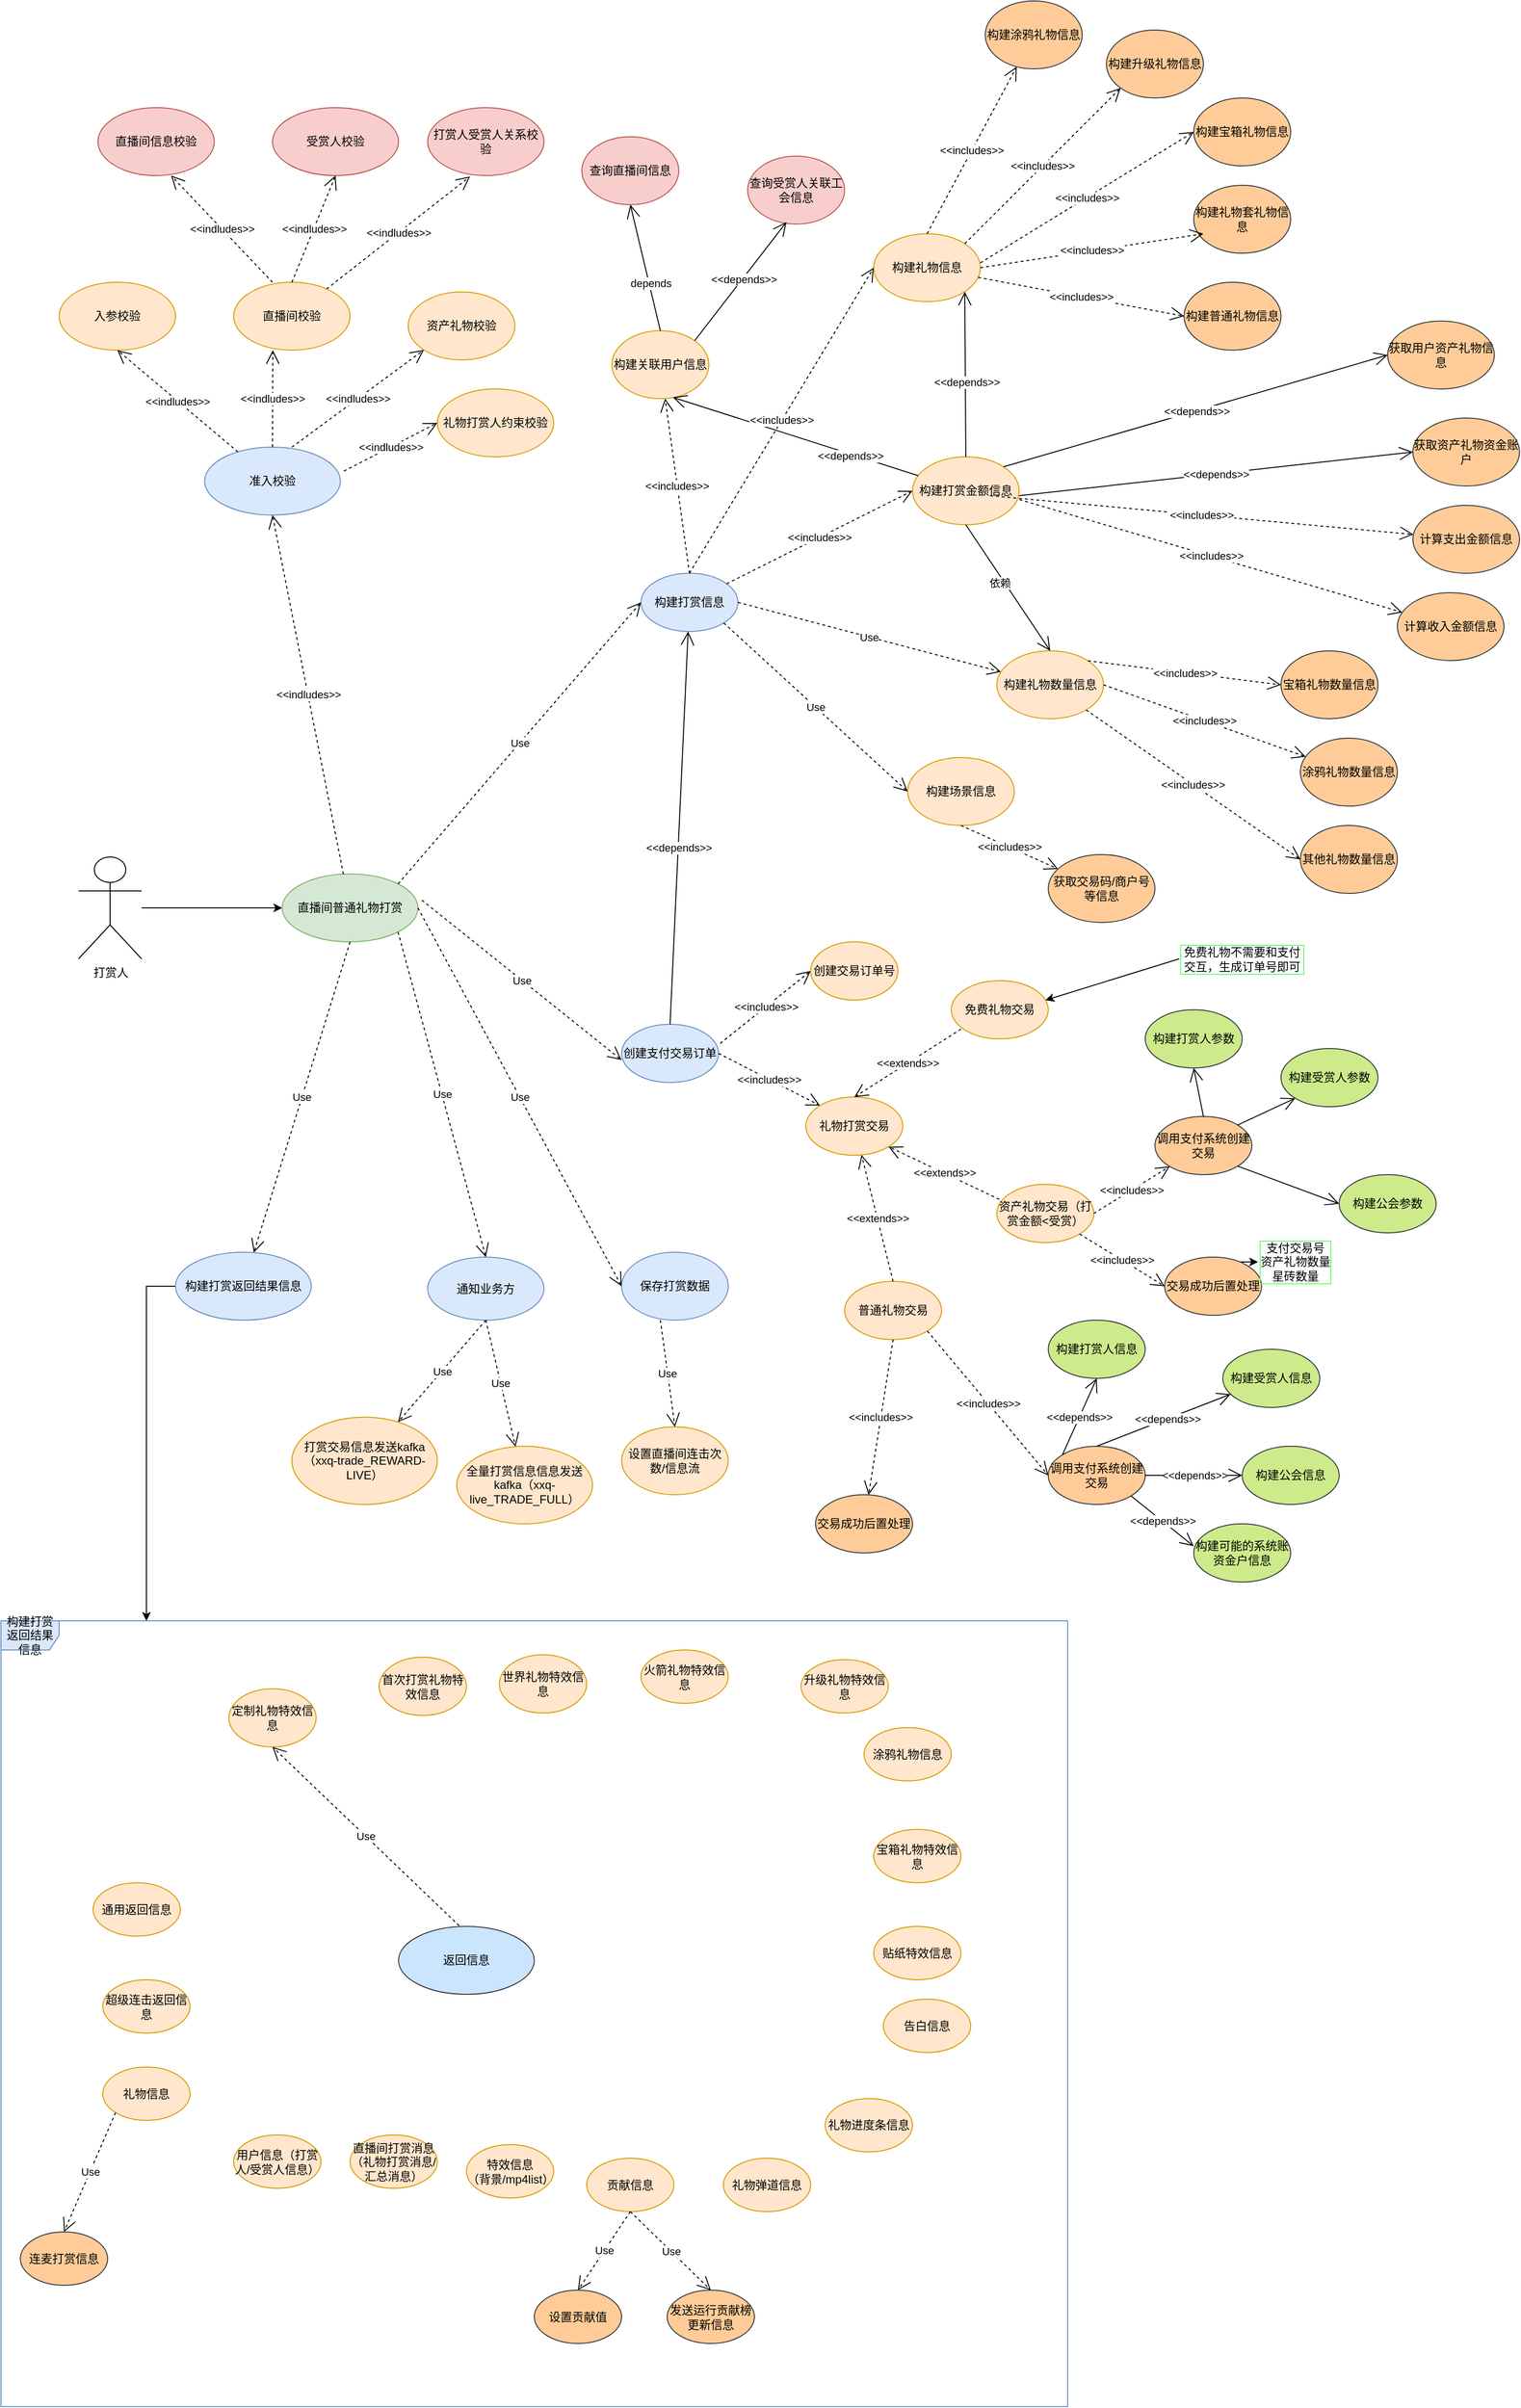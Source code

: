 <mxfile version="21.5.2" type="github">
  <diagram name="第 1 页" id="VvUkeJPX31CjZcMAp55T">
    <mxGraphModel dx="2020" dy="1817" grid="1" gridSize="10" guides="1" tooltips="1" connect="1" arrows="1" fold="1" page="1" pageScale="1" pageWidth="827" pageHeight="1169" math="0" shadow="0">
      <root>
        <mxCell id="0" />
        <mxCell id="1" parent="0" />
        <mxCell id="NdA9s5oNdxqppXdedLkg-140" value="" style="edgeStyle=orthogonalEdgeStyle;rounded=0;orthogonalLoop=1;jettySize=auto;html=1;" edge="1" parent="1" source="WKw8hlUGmrOTsNG2Bbb0-1" target="WKw8hlUGmrOTsNG2Bbb0-4">
          <mxGeometry relative="1" as="geometry" />
        </mxCell>
        <mxCell id="WKw8hlUGmrOTsNG2Bbb0-1" value="打赏人" style="shape=umlActor;verticalLabelPosition=bottom;verticalAlign=top;html=1;" parent="1" vertex="1">
          <mxGeometry x="-20" y="412.5" width="65" height="105" as="geometry" />
        </mxCell>
        <mxCell id="WKw8hlUGmrOTsNG2Bbb0-4" value="直播间普通礼物打赏" style="ellipse;whiteSpace=wrap;html=1;fillColor=#d5e8d4;strokeColor=#82b366;" parent="1" vertex="1">
          <mxGeometry x="190" y="430" width="140" height="70" as="geometry" />
        </mxCell>
        <mxCell id="WKw8hlUGmrOTsNG2Bbb0-6" value="准入校验" style="ellipse;whiteSpace=wrap;html=1;fillColor=#dae8fc;strokeColor=#6c8ebf;" parent="1" vertex="1">
          <mxGeometry x="110" y="-10" width="140" height="70" as="geometry" />
        </mxCell>
        <mxCell id="WKw8hlUGmrOTsNG2Bbb0-7" value="&amp;lt;&amp;lt;indludes&amp;gt;&amp;gt;" style="endArrow=open;endSize=12;dashed=1;html=1;rounded=0;entryX=0.5;entryY=1;entryDx=0;entryDy=0;" parent="1" source="WKw8hlUGmrOTsNG2Bbb0-4" target="WKw8hlUGmrOTsNG2Bbb0-6" edge="1">
          <mxGeometry width="160" relative="1" as="geometry">
            <mxPoint x="390" y="250" as="sourcePoint" />
            <mxPoint x="550" y="250" as="targetPoint" />
          </mxGeometry>
        </mxCell>
        <mxCell id="WKw8hlUGmrOTsNG2Bbb0-8" value="构建打赏信息" style="ellipse;whiteSpace=wrap;html=1;fillColor=#dae8fc;strokeColor=#6c8ebf;" parent="1" vertex="1">
          <mxGeometry x="560" y="120" width="100" height="60" as="geometry" />
        </mxCell>
        <mxCell id="WKw8hlUGmrOTsNG2Bbb0-9" value="创建支付交易订单" style="ellipse;whiteSpace=wrap;html=1;fillColor=#dae8fc;strokeColor=#6c8ebf;" parent="1" vertex="1">
          <mxGeometry x="540" y="585" width="100" height="60" as="geometry" />
        </mxCell>
        <mxCell id="WKw8hlUGmrOTsNG2Bbb0-10" value="保存打赏数据" style="ellipse;whiteSpace=wrap;html=1;fillColor=#dae8fc;strokeColor=#6c8ebf;" parent="1" vertex="1">
          <mxGeometry x="540" y="820" width="110" height="70" as="geometry" />
        </mxCell>
        <mxCell id="NdA9s5oNdxqppXdedLkg-139" style="edgeStyle=orthogonalEdgeStyle;rounded=0;orthogonalLoop=1;jettySize=auto;html=1;" edge="1" parent="1" source="WKw8hlUGmrOTsNG2Bbb0-11" target="NdA9s5oNdxqppXdedLkg-127">
          <mxGeometry relative="1" as="geometry">
            <Array as="points">
              <mxPoint x="50" y="855" />
            </Array>
          </mxGeometry>
        </mxCell>
        <mxCell id="WKw8hlUGmrOTsNG2Bbb0-11" value="构建打赏返回结果信息" style="ellipse;whiteSpace=wrap;html=1;fillColor=#dae8fc;strokeColor=#6c8ebf;" parent="1" vertex="1">
          <mxGeometry x="80" y="820" width="140" height="70" as="geometry" />
        </mxCell>
        <mxCell id="WKw8hlUGmrOTsNG2Bbb0-12" value="通知业务方" style="ellipse;whiteSpace=wrap;html=1;fillColor=#dae8fc;strokeColor=#6c8ebf;" parent="1" vertex="1">
          <mxGeometry x="340" y="825" width="120" height="65" as="geometry" />
        </mxCell>
        <mxCell id="WKw8hlUGmrOTsNG2Bbb0-14" value="Use" style="endArrow=open;endSize=12;dashed=1;html=1;rounded=0;entryX=0;entryY=0.5;entryDx=0;entryDy=0;exitX=1;exitY=0;exitDx=0;exitDy=0;" parent="1" source="WKw8hlUGmrOTsNG2Bbb0-4" target="WKw8hlUGmrOTsNG2Bbb0-8" edge="1">
          <mxGeometry width="160" relative="1" as="geometry">
            <mxPoint x="330" y="450" as="sourcePoint" />
            <mxPoint x="490" y="450" as="targetPoint" />
          </mxGeometry>
        </mxCell>
        <mxCell id="WKw8hlUGmrOTsNG2Bbb0-15" value="Use" style="endArrow=open;endSize=12;dashed=1;html=1;rounded=0;entryX=0;entryY=0.614;entryDx=0;entryDy=0;entryPerimeter=0;exitX=1.029;exitY=0.386;exitDx=0;exitDy=0;exitPerimeter=0;" parent="1" source="WKw8hlUGmrOTsNG2Bbb0-4" target="WKw8hlUGmrOTsNG2Bbb0-9" edge="1">
          <mxGeometry width="160" relative="1" as="geometry">
            <mxPoint x="320" y="470" as="sourcePoint" />
            <mxPoint x="480" y="470" as="targetPoint" />
          </mxGeometry>
        </mxCell>
        <mxCell id="WKw8hlUGmrOTsNG2Bbb0-16" value="Use" style="endArrow=open;endSize=12;dashed=1;html=1;rounded=0;exitX=1;exitY=0.5;exitDx=0;exitDy=0;entryX=0;entryY=0.5;entryDx=0;entryDy=0;" parent="1" source="WKw8hlUGmrOTsNG2Bbb0-4" edge="1" target="WKw8hlUGmrOTsNG2Bbb0-10">
          <mxGeometry width="160" relative="1" as="geometry">
            <mxPoint x="330" y="480" as="sourcePoint" />
            <mxPoint x="490" y="480" as="targetPoint" />
          </mxGeometry>
        </mxCell>
        <mxCell id="WKw8hlUGmrOTsNG2Bbb0-17" value="" style="endArrow=open;endFill=1;endSize=12;html=1;rounded=0;exitX=0.5;exitY=0;exitDx=0;exitDy=0;" parent="1" target="WKw8hlUGmrOTsNG2Bbb0-8" edge="1" source="WKw8hlUGmrOTsNG2Bbb0-9">
          <mxGeometry width="160" relative="1" as="geometry">
            <mxPoint x="560" y="340" as="sourcePoint" />
            <mxPoint x="720" y="340" as="targetPoint" />
          </mxGeometry>
        </mxCell>
        <mxCell id="WKw8hlUGmrOTsNG2Bbb0-18" value="&amp;lt;&amp;lt;depends&amp;gt;&amp;gt;" style="edgeLabel;html=1;align=center;verticalAlign=middle;resizable=0;points=[];" parent="WKw8hlUGmrOTsNG2Bbb0-17" vertex="1" connectable="0">
          <mxGeometry x="-0.1" relative="1" as="geometry">
            <mxPoint as="offset" />
          </mxGeometry>
        </mxCell>
        <mxCell id="WKw8hlUGmrOTsNG2Bbb0-19" value="Use" style="endArrow=open;endSize=12;dashed=1;html=1;rounded=0;entryX=0.5;entryY=0;entryDx=0;entryDy=0;exitX=1;exitY=1;exitDx=0;exitDy=0;" parent="1" source="WKw8hlUGmrOTsNG2Bbb0-4" target="WKw8hlUGmrOTsNG2Bbb0-12" edge="1">
          <mxGeometry width="160" relative="1" as="geometry">
            <mxPoint x="280" y="490" as="sourcePoint" />
            <mxPoint x="440" y="490" as="targetPoint" />
          </mxGeometry>
        </mxCell>
        <mxCell id="WKw8hlUGmrOTsNG2Bbb0-20" value="Use" style="endArrow=open;endSize=12;dashed=1;html=1;rounded=0;" parent="1" target="WKw8hlUGmrOTsNG2Bbb0-11" edge="1">
          <mxGeometry width="160" relative="1" as="geometry">
            <mxPoint x="260" y="500" as="sourcePoint" />
            <mxPoint x="420" y="500" as="targetPoint" />
          </mxGeometry>
        </mxCell>
        <mxCell id="WKw8hlUGmrOTsNG2Bbb0-21" value="创建交易订单号" style="ellipse;whiteSpace=wrap;html=1;fillColor=#ffe6cc;strokeColor=#d79b00;" parent="1" vertex="1">
          <mxGeometry x="735" y="500" width="90" height="60" as="geometry" />
        </mxCell>
        <mxCell id="WKw8hlUGmrOTsNG2Bbb0-24" value="入参校验" style="ellipse;whiteSpace=wrap;html=1;fillColor=#ffe6cc;strokeColor=#d79b00;" parent="1" vertex="1">
          <mxGeometry x="-40" y="-180" width="120" height="70" as="geometry" />
        </mxCell>
        <mxCell id="WKw8hlUGmrOTsNG2Bbb0-26" value="&amp;lt;&amp;lt;indludes&amp;gt;&amp;gt;" style="endArrow=open;endSize=12;dashed=1;html=1;rounded=0;entryX=0.5;entryY=1;entryDx=0;entryDy=0;" parent="1" target="WKw8hlUGmrOTsNG2Bbb0-24" edge="1" source="WKw8hlUGmrOTsNG2Bbb0-6">
          <mxGeometry x="-0.001" width="160" relative="1" as="geometry">
            <mxPoint x="130" y="-30" as="sourcePoint" />
            <mxPoint x="290" y="-30" as="targetPoint" />
            <mxPoint as="offset" />
          </mxGeometry>
        </mxCell>
        <mxCell id="WKw8hlUGmrOTsNG2Bbb0-27" value="直播间校验" style="ellipse;whiteSpace=wrap;html=1;fillColor=#ffe6cc;strokeColor=#d79b00;" parent="1" vertex="1">
          <mxGeometry x="140" y="-180" width="120" height="70" as="geometry" />
        </mxCell>
        <mxCell id="WKw8hlUGmrOTsNG2Bbb0-28" value="&amp;lt;&amp;lt;indludes&amp;gt;&amp;gt;" style="endArrow=open;endSize=12;dashed=1;html=1;rounded=0;entryX=0.336;entryY=1;entryDx=0;entryDy=0;entryPerimeter=0;exitX=0.5;exitY=0;exitDx=0;exitDy=0;" parent="1" target="WKw8hlUGmrOTsNG2Bbb0-27" edge="1" source="WKw8hlUGmrOTsNG2Bbb0-6">
          <mxGeometry width="160" relative="1" as="geometry">
            <mxPoint x="160" y="-30" as="sourcePoint" />
            <mxPoint x="320" y="-30" as="targetPoint" />
          </mxGeometry>
        </mxCell>
        <mxCell id="WKw8hlUGmrOTsNG2Bbb0-29" value="直播间信息校验" style="ellipse;whiteSpace=wrap;html=1;fillColor=#f8cecc;strokeColor=#b85450;" parent="1" vertex="1">
          <mxGeometry y="-360" width="120" height="70" as="geometry" />
        </mxCell>
        <mxCell id="WKw8hlUGmrOTsNG2Bbb0-30" value="受赏人校验" style="ellipse;whiteSpace=wrap;html=1;fillColor=#f8cecc;strokeColor=#b85450;" parent="1" vertex="1">
          <mxGeometry x="180" y="-360" width="130" height="70" as="geometry" />
        </mxCell>
        <mxCell id="WKw8hlUGmrOTsNG2Bbb0-31" value="打赏人受赏人关系校验" style="ellipse;whiteSpace=wrap;html=1;fillColor=#f8cecc;strokeColor=#b85450;" parent="1" vertex="1">
          <mxGeometry x="340" y="-360" width="120" height="70" as="geometry" />
        </mxCell>
        <mxCell id="WKw8hlUGmrOTsNG2Bbb0-32" value="资产礼物校验" style="ellipse;whiteSpace=wrap;html=1;fillColor=#ffe6cc;strokeColor=#d79b00;" parent="1" vertex="1">
          <mxGeometry x="320" y="-170" width="110" height="70" as="geometry" />
        </mxCell>
        <mxCell id="WKw8hlUGmrOTsNG2Bbb0-34" value="礼物打赏人约束校验" style="ellipse;whiteSpace=wrap;html=1;fillColor=#ffe6cc;strokeColor=#d79b00;" parent="1" vertex="1">
          <mxGeometry x="350" y="-70" width="120" height="70" as="geometry" />
        </mxCell>
        <mxCell id="WKw8hlUGmrOTsNG2Bbb0-35" value="&amp;lt;&amp;lt;indludes&amp;gt;&amp;gt;" style="endArrow=open;endSize=12;dashed=1;html=1;rounded=0;entryX=0;entryY=1;entryDx=0;entryDy=0;" parent="1" target="WKw8hlUGmrOTsNG2Bbb0-32" edge="1">
          <mxGeometry width="160" relative="1" as="geometry">
            <mxPoint x="200" y="-10" as="sourcePoint" />
            <mxPoint x="360" y="-10" as="targetPoint" />
          </mxGeometry>
        </mxCell>
        <mxCell id="WKw8hlUGmrOTsNG2Bbb0-36" value="&amp;lt;&amp;lt;indludes&amp;gt;&amp;gt;" style="endArrow=open;endSize=12;dashed=1;html=1;rounded=0;entryX=0;entryY=0.5;entryDx=0;entryDy=0;exitX=1.026;exitY=0.352;exitDx=0;exitDy=0;exitPerimeter=0;" parent="1" target="WKw8hlUGmrOTsNG2Bbb0-34" edge="1" source="WKw8hlUGmrOTsNG2Bbb0-6">
          <mxGeometry width="160" relative="1" as="geometry">
            <mxPoint x="570" y="40" as="sourcePoint" />
            <mxPoint x="730" y="40" as="targetPoint" />
          </mxGeometry>
        </mxCell>
        <mxCell id="WKw8hlUGmrOTsNG2Bbb0-37" value="&amp;lt;&amp;lt;indludes&amp;gt;&amp;gt;" style="endArrow=open;endSize=12;dashed=1;html=1;rounded=0;entryX=0.629;entryY=1;entryDx=0;entryDy=0;entryPerimeter=0;" parent="1" target="WKw8hlUGmrOTsNG2Bbb0-29" edge="1">
          <mxGeometry width="160" relative="1" as="geometry">
            <mxPoint x="180" y="-180" as="sourcePoint" />
            <mxPoint x="340" y="-180" as="targetPoint" />
          </mxGeometry>
        </mxCell>
        <mxCell id="WKw8hlUGmrOTsNG2Bbb0-38" value="&amp;lt;&amp;lt;indludes&amp;gt;&amp;gt;" style="endArrow=open;endSize=12;dashed=1;html=1;rounded=0;entryX=0.5;entryY=1;entryDx=0;entryDy=0;exitX=0.5;exitY=0;exitDx=0;exitDy=0;" parent="1" source="WKw8hlUGmrOTsNG2Bbb0-27" target="WKw8hlUGmrOTsNG2Bbb0-30" edge="1">
          <mxGeometry width="160" relative="1" as="geometry">
            <mxPoint x="190" y="-170" as="sourcePoint" />
            <mxPoint x="98" y="-280" as="targetPoint" />
          </mxGeometry>
        </mxCell>
        <mxCell id="WKw8hlUGmrOTsNG2Bbb0-39" value="&amp;lt;&amp;lt;indludes&amp;gt;&amp;gt;" style="endArrow=open;endSize=12;dashed=1;html=1;rounded=0;entryX=0.364;entryY=1.014;entryDx=0;entryDy=0;entryPerimeter=0;" parent="1" source="WKw8hlUGmrOTsNG2Bbb0-27" target="WKw8hlUGmrOTsNG2Bbb0-31" edge="1">
          <mxGeometry width="160" relative="1" as="geometry">
            <mxPoint x="200" y="-160" as="sourcePoint" />
            <mxPoint x="108" y="-270" as="targetPoint" />
          </mxGeometry>
        </mxCell>
        <mxCell id="NdA9s5oNdxqppXdedLkg-1" value="构建关联用户信息" style="ellipse;whiteSpace=wrap;html=1;fillColor=#ffe6cc;strokeColor=#d79b00;" vertex="1" parent="1">
          <mxGeometry x="530" y="-130" width="100" height="70" as="geometry" />
        </mxCell>
        <mxCell id="NdA9s5oNdxqppXdedLkg-2" value="查询直播间信息" style="ellipse;whiteSpace=wrap;html=1;fillColor=#f8cecc;strokeColor=#b85450;" vertex="1" parent="1">
          <mxGeometry x="499" y="-330" width="100" height="70" as="geometry" />
        </mxCell>
        <mxCell id="NdA9s5oNdxqppXdedLkg-3" value="查询受赏人关联工会信息" style="ellipse;whiteSpace=wrap;html=1;fillColor=#f8cecc;strokeColor=#b85450;" vertex="1" parent="1">
          <mxGeometry x="670" y="-310" width="100" height="70" as="geometry" />
        </mxCell>
        <mxCell id="NdA9s5oNdxqppXdedLkg-4" value="&amp;lt;&amp;lt;includes&amp;gt;&amp;gt;" style="endArrow=open;endSize=12;dashed=1;html=1;rounded=0;exitX=0.5;exitY=0;exitDx=0;exitDy=0;" edge="1" parent="1" source="WKw8hlUGmrOTsNG2Bbb0-8" target="NdA9s5oNdxqppXdedLkg-1">
          <mxGeometry width="160" relative="1" as="geometry">
            <mxPoint x="640" y="70" as="sourcePoint" />
            <mxPoint x="730" y="180" as="targetPoint" />
          </mxGeometry>
        </mxCell>
        <mxCell id="NdA9s5oNdxqppXdedLkg-7" value="构建礼物信息" style="ellipse;whiteSpace=wrap;html=1;fillColor=#ffe6cc;strokeColor=#d79b00;" vertex="1" parent="1">
          <mxGeometry x="800" y="-230" width="110" height="70" as="geometry" />
        </mxCell>
        <mxCell id="NdA9s5oNdxqppXdedLkg-8" value="构建涂鸦礼物信息" style="ellipse;whiteSpace=wrap;html=1;fillColor=#ffcc99;strokeColor=#36393d;" vertex="1" parent="1">
          <mxGeometry x="915" y="-470" width="100" height="70" as="geometry" />
        </mxCell>
        <mxCell id="NdA9s5oNdxqppXdedLkg-11" value="构建升级礼物信息" style="ellipse;whiteSpace=wrap;html=1;fillColor=#ffcc99;strokeColor=#36393d;" vertex="1" parent="1">
          <mxGeometry x="1040" y="-440" width="100" height="70" as="geometry" />
        </mxCell>
        <mxCell id="NdA9s5oNdxqppXdedLkg-12" value="构建宝箱&lt;span style=&quot;background-color: initial;&quot;&gt;礼物信息&lt;/span&gt;" style="ellipse;whiteSpace=wrap;html=1;fillColor=#ffcc99;strokeColor=#36393d;" vertex="1" parent="1">
          <mxGeometry x="1130" y="-370" width="100" height="70" as="geometry" />
        </mxCell>
        <mxCell id="NdA9s5oNdxqppXdedLkg-13" value="构建礼物套&lt;span style=&quot;background-color: initial;&quot;&gt;礼物信息&lt;/span&gt;" style="ellipse;whiteSpace=wrap;html=1;fillColor=#ffcc99;strokeColor=#36393d;" vertex="1" parent="1">
          <mxGeometry x="1130" y="-280" width="100" height="70" as="geometry" />
        </mxCell>
        <mxCell id="NdA9s5oNdxqppXdedLkg-14" value="构建普通&lt;span style=&quot;background-color: initial;&quot;&gt;礼物信息&lt;/span&gt;" style="ellipse;whiteSpace=wrap;html=1;fillColor=#ffcc99;strokeColor=#36393d;" vertex="1" parent="1">
          <mxGeometry x="1120" y="-180" width="100" height="70" as="geometry" />
        </mxCell>
        <mxCell id="NdA9s5oNdxqppXdedLkg-27" value="构建场景信息" style="ellipse;whiteSpace=wrap;html=1;fillColor=#ffe6cc;strokeColor=#d79b00;" vertex="1" parent="1">
          <mxGeometry x="835" y="310" width="110" height="70" as="geometry" />
        </mxCell>
        <mxCell id="NdA9s5oNdxqppXdedLkg-28" value="构建礼物数量信息" style="ellipse;whiteSpace=wrap;html=1;fillColor=#ffe6cc;strokeColor=#d79b00;" vertex="1" parent="1">
          <mxGeometry x="927" y="200" width="110" height="70" as="geometry" />
        </mxCell>
        <mxCell id="NdA9s5oNdxqppXdedLkg-29" value="构建打赏金额信息" style="ellipse;whiteSpace=wrap;html=1;fillColor=#ffe6cc;strokeColor=#d79b00;" vertex="1" parent="1">
          <mxGeometry x="840" width="110" height="70" as="geometry" />
        </mxCell>
        <mxCell id="NdA9s5oNdxqppXdedLkg-30" value="Use" style="endArrow=open;endSize=12;dashed=1;html=1;rounded=0;entryX=0;entryY=0.5;entryDx=0;entryDy=0;exitX=1;exitY=1;exitDx=0;exitDy=0;" edge="1" parent="1" source="WKw8hlUGmrOTsNG2Bbb0-8" target="NdA9s5oNdxqppXdedLkg-27">
          <mxGeometry width="160" relative="1" as="geometry">
            <mxPoint x="565" y="99" as="sourcePoint" />
            <mxPoint x="726" y="-90" as="targetPoint" />
          </mxGeometry>
        </mxCell>
        <mxCell id="NdA9s5oNdxqppXdedLkg-31" value="Use" style="endArrow=open;endSize=12;dashed=1;html=1;rounded=0;exitX=1;exitY=0.5;exitDx=0;exitDy=0;" edge="1" parent="1" source="WKw8hlUGmrOTsNG2Bbb0-8" target="NdA9s5oNdxqppXdedLkg-28">
          <mxGeometry width="160" relative="1" as="geometry">
            <mxPoint x="575" y="109" as="sourcePoint" />
            <mxPoint x="837" y="35" as="targetPoint" />
          </mxGeometry>
        </mxCell>
        <mxCell id="NdA9s5oNdxqppXdedLkg-32" value="&amp;lt;&amp;lt;includes&amp;gt;&amp;gt;" style="endArrow=open;endSize=12;dashed=1;html=1;rounded=0;entryX=0;entryY=0.5;entryDx=0;entryDy=0;" edge="1" parent="1" source="WKw8hlUGmrOTsNG2Bbb0-8" target="NdA9s5oNdxqppXdedLkg-29">
          <mxGeometry width="160" relative="1" as="geometry">
            <mxPoint x="585" y="119" as="sourcePoint" />
            <mxPoint x="847" y="45" as="targetPoint" />
          </mxGeometry>
        </mxCell>
        <mxCell id="NdA9s5oNdxqppXdedLkg-33" value="" style="endArrow=open;endFill=1;endSize=12;html=1;rounded=0;entryX=1;entryY=1;entryDx=0;entryDy=0;exitX=0.5;exitY=0;exitDx=0;exitDy=0;" edge="1" parent="1" source="NdA9s5oNdxqppXdedLkg-29" target="NdA9s5oNdxqppXdedLkg-7">
          <mxGeometry width="160" relative="1" as="geometry">
            <mxPoint x="860" y="-30" as="sourcePoint" />
            <mxPoint x="1020" y="-30" as="targetPoint" />
          </mxGeometry>
        </mxCell>
        <mxCell id="NdA9s5oNdxqppXdedLkg-34" value="&amp;lt;&amp;lt;depends&amp;gt;&amp;gt;" style="edgeLabel;html=1;align=center;verticalAlign=middle;resizable=0;points=[];" vertex="1" connectable="0" parent="NdA9s5oNdxqppXdedLkg-33">
          <mxGeometry x="-0.095" y="-1" relative="1" as="geometry">
            <mxPoint as="offset" />
          </mxGeometry>
        </mxCell>
        <mxCell id="NdA9s5oNdxqppXdedLkg-35" value="获取用户资产礼物信息" style="ellipse;whiteSpace=wrap;html=1;fillColor=#ffcc99;strokeColor=#36393d;" vertex="1" parent="1">
          <mxGeometry x="1330" y="-140" width="110" height="70" as="geometry" />
        </mxCell>
        <mxCell id="NdA9s5oNdxqppXdedLkg-37" value="获取资产礼物资金账户" style="ellipse;whiteSpace=wrap;html=1;fillColor=#ffcc99;strokeColor=#36393d;" vertex="1" parent="1">
          <mxGeometry x="1356" y="-40" width="110" height="70" as="geometry" />
        </mxCell>
        <mxCell id="NdA9s5oNdxqppXdedLkg-45" value="" style="endArrow=open;endFill=1;endSize=12;html=1;rounded=0;exitX=0.5;exitY=1;exitDx=0;exitDy=0;entryX=0.5;entryY=0;entryDx=0;entryDy=0;" edge="1" parent="1" source="NdA9s5oNdxqppXdedLkg-29" target="NdA9s5oNdxqppXdedLkg-28">
          <mxGeometry width="160" relative="1" as="geometry">
            <mxPoint x="740" y="210" as="sourcePoint" />
            <mxPoint x="900" y="210" as="targetPoint" />
          </mxGeometry>
        </mxCell>
        <mxCell id="NdA9s5oNdxqppXdedLkg-46" value="依赖" style="edgeLabel;html=1;align=center;verticalAlign=middle;resizable=0;points=[];" vertex="1" connectable="0" parent="NdA9s5oNdxqppXdedLkg-45">
          <mxGeometry x="-0.115" y="-4" relative="1" as="geometry">
            <mxPoint as="offset" />
          </mxGeometry>
        </mxCell>
        <mxCell id="NdA9s5oNdxqppXdedLkg-47" value="计算支出金额信息" style="ellipse;whiteSpace=wrap;html=1;fillColor=#ffcc99;strokeColor=#36393d;" vertex="1" parent="1">
          <mxGeometry x="1356" y="50" width="110" height="70" as="geometry" />
        </mxCell>
        <mxCell id="NdA9s5oNdxqppXdedLkg-48" value="&amp;lt;&amp;lt;includes&amp;gt;&amp;gt;" style="endArrow=open;endSize=12;dashed=1;html=1;rounded=0;" edge="1" parent="1" target="NdA9s5oNdxqppXdedLkg-47">
          <mxGeometry width="160" relative="1" as="geometry">
            <mxPoint x="920" y="40" as="sourcePoint" />
            <mxPoint x="1205" y="30" as="targetPoint" />
          </mxGeometry>
        </mxCell>
        <mxCell id="NdA9s5oNdxqppXdedLkg-51" value="计算收入金额信息" style="ellipse;whiteSpace=wrap;html=1;fillColor=#ffcc99;strokeColor=#36393d;" vertex="1" parent="1">
          <mxGeometry x="1340" y="140" width="110" height="70" as="geometry" />
        </mxCell>
        <mxCell id="NdA9s5oNdxqppXdedLkg-52" value="&amp;lt;&amp;lt;includes&amp;gt;&amp;gt;" style="endArrow=open;endSize=12;dashed=1;html=1;rounded=0;exitX=1.003;exitY=0.629;exitDx=0;exitDy=0;exitPerimeter=0;" edge="1" parent="1" target="NdA9s5oNdxqppXdedLkg-51" source="NdA9s5oNdxqppXdedLkg-29">
          <mxGeometry width="160" relative="1" as="geometry">
            <mxPoint x="920" y="90" as="sourcePoint" />
            <mxPoint x="1221" y="60" as="targetPoint" />
          </mxGeometry>
        </mxCell>
        <mxCell id="NdA9s5oNdxqppXdedLkg-53" value="" style="endArrow=open;endFill=1;endSize=12;html=1;rounded=0;entryX=0.63;entryY=0.981;entryDx=0;entryDy=0;entryPerimeter=0;" edge="1" parent="1" source="NdA9s5oNdxqppXdedLkg-29" target="NdA9s5oNdxqppXdedLkg-1">
          <mxGeometry width="160" relative="1" as="geometry">
            <mxPoint x="850" y="20" as="sourcePoint" />
            <mxPoint x="980" y="20" as="targetPoint" />
          </mxGeometry>
        </mxCell>
        <mxCell id="NdA9s5oNdxqppXdedLkg-146" value="&amp;lt;&amp;lt;depends&amp;gt;&amp;gt;" style="edgeLabel;html=1;align=center;verticalAlign=middle;resizable=0;points=[];" vertex="1" connectable="0" parent="NdA9s5oNdxqppXdedLkg-53">
          <mxGeometry x="-0.454" y="2" relative="1" as="geometry">
            <mxPoint as="offset" />
          </mxGeometry>
        </mxCell>
        <mxCell id="NdA9s5oNdxqppXdedLkg-54" value="获取交易码/商户号等信息" style="ellipse;whiteSpace=wrap;html=1;fillColor=#ffcc99;strokeColor=#36393d;" vertex="1" parent="1">
          <mxGeometry x="980" y="410" width="110" height="70" as="geometry" />
        </mxCell>
        <mxCell id="NdA9s5oNdxqppXdedLkg-56" value="&amp;lt;&amp;lt;includes&amp;gt;&amp;gt;" style="endArrow=open;endSize=12;dashed=1;html=1;rounded=0;exitX=0.5;exitY=1;exitDx=0;exitDy=0;" edge="1" parent="1" source="NdA9s5oNdxqppXdedLkg-27" target="NdA9s5oNdxqppXdedLkg-54">
          <mxGeometry width="160" relative="1" as="geometry">
            <mxPoint x="602" y="230" as="sourcePoint" />
            <mxPoint x="717" y="350" as="targetPoint" />
          </mxGeometry>
        </mxCell>
        <mxCell id="NdA9s5oNdxqppXdedLkg-57" value="宝箱&lt;span style=&quot;background-color: initial;&quot;&gt;礼物数量信息&lt;/span&gt;" style="ellipse;whiteSpace=wrap;html=1;fillColor=#ffcc99;strokeColor=#36393d;" vertex="1" parent="1">
          <mxGeometry x="1220" y="200" width="100" height="70" as="geometry" />
        </mxCell>
        <mxCell id="NdA9s5oNdxqppXdedLkg-58" value="&lt;span style=&quot;background-color: initial;&quot;&gt;涂鸦礼物数量信息&lt;/span&gt;" style="ellipse;whiteSpace=wrap;html=1;fillColor=#ffcc99;strokeColor=#36393d;" vertex="1" parent="1">
          <mxGeometry x="1240" y="290" width="100" height="70" as="geometry" />
        </mxCell>
        <mxCell id="NdA9s5oNdxqppXdedLkg-59" value="&lt;span style=&quot;background-color: initial;&quot;&gt;其他礼物数量信息&lt;/span&gt;" style="ellipse;whiteSpace=wrap;html=1;fillColor=#ffcc99;strokeColor=#36393d;" vertex="1" parent="1">
          <mxGeometry x="1240" y="380" width="100" height="70" as="geometry" />
        </mxCell>
        <mxCell id="NdA9s5oNdxqppXdedLkg-60" value="&amp;lt;&amp;lt;includes&amp;gt;&amp;gt;" style="endArrow=open;endSize=12;dashed=1;html=1;rounded=0;entryX=0;entryY=0.5;entryDx=0;entryDy=0;exitX=1;exitY=0;exitDx=0;exitDy=0;" edge="1" parent="1" source="NdA9s5oNdxqppXdedLkg-28" target="NdA9s5oNdxqppXdedLkg-57">
          <mxGeometry width="160" relative="1" as="geometry">
            <mxPoint x="1120" y="290" as="sourcePoint" />
            <mxPoint x="1280" y="290" as="targetPoint" />
          </mxGeometry>
        </mxCell>
        <mxCell id="NdA9s5oNdxqppXdedLkg-61" value="&amp;lt;&amp;lt;includes&amp;gt;&amp;gt;" style="endArrow=open;endSize=12;dashed=1;html=1;rounded=0;exitX=1;exitY=0.5;exitDx=0;exitDy=0;" edge="1" parent="1" source="NdA9s5oNdxqppXdedLkg-28" target="NdA9s5oNdxqppXdedLkg-58">
          <mxGeometry width="160" relative="1" as="geometry">
            <mxPoint x="1130" y="300" as="sourcePoint" />
            <mxPoint x="1230" y="285" as="targetPoint" />
          </mxGeometry>
        </mxCell>
        <mxCell id="NdA9s5oNdxqppXdedLkg-62" value="&amp;lt;&amp;lt;includes&amp;gt;&amp;gt;" style="endArrow=open;endSize=12;dashed=1;html=1;rounded=0;entryX=0;entryY=0.5;entryDx=0;entryDy=0;" edge="1" parent="1" source="NdA9s5oNdxqppXdedLkg-28" target="NdA9s5oNdxqppXdedLkg-59">
          <mxGeometry width="160" relative="1" as="geometry">
            <mxPoint x="1140" y="310" as="sourcePoint" />
            <mxPoint x="1240" y="364" as="targetPoint" />
          </mxGeometry>
        </mxCell>
        <mxCell id="NdA9s5oNdxqppXdedLkg-65" value="&amp;lt;&amp;lt;includes&amp;gt;&amp;gt;" style="endArrow=open;endSize=12;dashed=1;html=1;rounded=0;entryX=0;entryY=0.5;entryDx=0;entryDy=0;exitX=1.017;exitY=0.328;exitDx=0;exitDy=0;exitPerimeter=0;" edge="1" parent="1" source="WKw8hlUGmrOTsNG2Bbb0-9" target="WKw8hlUGmrOTsNG2Bbb0-21">
          <mxGeometry width="160" relative="1" as="geometry">
            <mxPoint x="660" y="610" as="sourcePoint" />
            <mxPoint x="790" y="610" as="targetPoint" />
          </mxGeometry>
        </mxCell>
        <mxCell id="NdA9s5oNdxqppXdedLkg-66" value="免费礼物交易" style="ellipse;whiteSpace=wrap;html=1;fillColor=#ffe6cc;strokeColor=#d79b00;" vertex="1" parent="1">
          <mxGeometry x="880" y="540" width="100" height="60" as="geometry" />
        </mxCell>
        <mxCell id="NdA9s5oNdxqppXdedLkg-67" value="资产礼物交易（打赏金额&amp;lt;受赏）" style="ellipse;whiteSpace=wrap;html=1;fillColor=#ffe6cc;strokeColor=#d79b00;" vertex="1" parent="1">
          <mxGeometry x="927" y="750" width="100" height="60" as="geometry" />
        </mxCell>
        <mxCell id="NdA9s5oNdxqppXdedLkg-68" value="普通礼物交易" style="ellipse;whiteSpace=wrap;html=1;fillColor=#ffe6cc;strokeColor=#d79b00;" vertex="1" parent="1">
          <mxGeometry x="770" y="850" width="100" height="60" as="geometry" />
        </mxCell>
        <mxCell id="NdA9s5oNdxqppXdedLkg-69" value="&amp;lt;&amp;lt;includes&amp;gt;&amp;gt;" style="endArrow=open;endSize=12;dashed=1;html=1;rounded=0;exitX=1;exitY=0.5;exitDx=0;exitDy=0;entryX=0;entryY=0;entryDx=0;entryDy=0;" edge="1" parent="1" source="WKw8hlUGmrOTsNG2Bbb0-9" target="NdA9s5oNdxqppXdedLkg-160">
          <mxGeometry width="160" relative="1" as="geometry">
            <mxPoint x="652" y="615" as="sourcePoint" />
            <mxPoint x="730" y="610" as="targetPoint" />
          </mxGeometry>
        </mxCell>
        <mxCell id="NdA9s5oNdxqppXdedLkg-163" value="" style="edgeStyle=orthogonalEdgeStyle;rounded=0;orthogonalLoop=1;jettySize=auto;html=1;" edge="1" parent="1" source="NdA9s5oNdxqppXdedLkg-72" target="NdA9s5oNdxqppXdedLkg-66">
          <mxGeometry relative="1" as="geometry" />
        </mxCell>
        <mxCell id="NdA9s5oNdxqppXdedLkg-72" value="免费礼物不需要和支付交互，生成订单号即可" style="text;html=1;strokeColor=none;fillColor=none;align=center;verticalAlign=middle;whiteSpace=wrap;rounded=0;labelBorderColor=#66FF66;" vertex="1" parent="1">
          <mxGeometry x="1115" y="517.5" width="130" as="geometry" />
        </mxCell>
        <mxCell id="NdA9s5oNdxqppXdedLkg-77" value="构建打赏人参数" style="ellipse;whiteSpace=wrap;html=1;fillColor=#cdeb8b;strokeColor=#36393d;" vertex="1" parent="1">
          <mxGeometry x="1080" y="570" width="100" height="60" as="geometry" />
        </mxCell>
        <mxCell id="NdA9s5oNdxqppXdedLkg-78" value="构建受赏人参数" style="ellipse;whiteSpace=wrap;html=1;fillColor=#cdeb8b;strokeColor=#36393d;" vertex="1" parent="1">
          <mxGeometry x="1220" y="610" width="100" height="60" as="geometry" />
        </mxCell>
        <mxCell id="NdA9s5oNdxqppXdedLkg-79" value="构建公会参数" style="ellipse;whiteSpace=wrap;html=1;fillColor=#cdeb8b;strokeColor=#36393d;" vertex="1" parent="1">
          <mxGeometry x="1280" y="740" width="100" height="60" as="geometry" />
        </mxCell>
        <mxCell id="NdA9s5oNdxqppXdedLkg-80" value="调用支付系统创建交易" style="ellipse;whiteSpace=wrap;html=1;fillColor=#ffcc99;strokeColor=#36393d;" vertex="1" parent="1">
          <mxGeometry x="1090" y="680" width="100" height="60" as="geometry" />
        </mxCell>
        <mxCell id="NdA9s5oNdxqppXdedLkg-81" value="&amp;lt;&amp;lt;includes&amp;gt;&amp;gt;" style="endArrow=open;endSize=12;dashed=1;html=1;rounded=0;exitX=1;exitY=0.5;exitDx=0;exitDy=0;" edge="1" parent="1" source="NdA9s5oNdxqppXdedLkg-67" target="NdA9s5oNdxqppXdedLkg-80">
          <mxGeometry width="160" relative="1" as="geometry">
            <mxPoint x="910" y="710" as="sourcePoint" />
            <mxPoint x="1070" y="710" as="targetPoint" />
          </mxGeometry>
        </mxCell>
        <mxCell id="NdA9s5oNdxqppXdedLkg-82" value="" style="endArrow=open;endFill=1;endSize=12;html=1;rounded=0;entryX=0.5;entryY=1;entryDx=0;entryDy=0;exitX=0.5;exitY=0;exitDx=0;exitDy=0;" edge="1" parent="1" source="NdA9s5oNdxqppXdedLkg-80" target="NdA9s5oNdxqppXdedLkg-77">
          <mxGeometry width="160" relative="1" as="geometry">
            <mxPoint x="1030" y="700" as="sourcePoint" />
            <mxPoint x="1190" y="700" as="targetPoint" />
          </mxGeometry>
        </mxCell>
        <mxCell id="NdA9s5oNdxqppXdedLkg-83" value="" style="endArrow=open;endFill=1;endSize=12;html=1;rounded=0;exitX=1;exitY=0;exitDx=0;exitDy=0;entryX=0;entryY=1;entryDx=0;entryDy=0;" edge="1" parent="1" source="NdA9s5oNdxqppXdedLkg-80" target="NdA9s5oNdxqppXdedLkg-78">
          <mxGeometry width="160" relative="1" as="geometry">
            <mxPoint x="830" y="950" as="sourcePoint" />
            <mxPoint x="990" y="950" as="targetPoint" />
          </mxGeometry>
        </mxCell>
        <mxCell id="NdA9s5oNdxqppXdedLkg-84" value="" style="endArrow=open;endFill=1;endSize=12;html=1;rounded=0;entryX=0;entryY=0.5;entryDx=0;entryDy=0;exitX=1;exitY=1;exitDx=0;exitDy=0;" edge="1" parent="1" source="NdA9s5oNdxqppXdedLkg-80" target="NdA9s5oNdxqppXdedLkg-79">
          <mxGeometry width="160" relative="1" as="geometry">
            <mxPoint x="1100" y="710" as="sourcePoint" />
            <mxPoint x="1145" y="646" as="targetPoint" />
          </mxGeometry>
        </mxCell>
        <mxCell id="NdA9s5oNdxqppXdedLkg-88" style="edgeStyle=orthogonalEdgeStyle;rounded=0;orthogonalLoop=1;jettySize=auto;html=1;entryX=0.202;entryY=0;entryDx=0;entryDy=0;entryPerimeter=0;" edge="1" parent="1" source="NdA9s5oNdxqppXdedLkg-85" target="NdA9s5oNdxqppXdedLkg-87">
          <mxGeometry relative="1" as="geometry" />
        </mxCell>
        <mxCell id="NdA9s5oNdxqppXdedLkg-85" value="交易成功后置处理" style="ellipse;whiteSpace=wrap;html=1;fillColor=#ffcc99;strokeColor=#36393d;" vertex="1" parent="1">
          <mxGeometry x="1100" y="825" width="100" height="60" as="geometry" />
        </mxCell>
        <mxCell id="NdA9s5oNdxqppXdedLkg-86" value="&amp;lt;&amp;lt;includes&amp;gt;&amp;gt;" style="endArrow=open;endSize=12;dashed=1;html=1;rounded=0;entryX=0;entryY=0.5;entryDx=0;entryDy=0;exitX=1;exitY=1;exitDx=0;exitDy=0;" edge="1" parent="1" source="NdA9s5oNdxqppXdedLkg-67" target="NdA9s5oNdxqppXdedLkg-85">
          <mxGeometry width="160" relative="1" as="geometry">
            <mxPoint x="910" y="710" as="sourcePoint" />
            <mxPoint x="1070" y="710" as="targetPoint" />
          </mxGeometry>
        </mxCell>
        <mxCell id="NdA9s5oNdxqppXdedLkg-87" value="支付交易号&lt;br&gt;资产礼物数量&lt;br&gt;星砖数量&lt;br&gt;" style="text;html=1;strokeColor=none;fillColor=none;align=center;verticalAlign=middle;whiteSpace=wrap;rounded=0;labelBorderColor=#66FF66;" vertex="1" parent="1">
          <mxGeometry x="1170" y="830" width="130" as="geometry" />
        </mxCell>
        <mxCell id="NdA9s5oNdxqppXdedLkg-89" value="调用支付系统创建交易" style="ellipse;whiteSpace=wrap;html=1;fillColor=#ffcc99;strokeColor=#36393d;" vertex="1" parent="1">
          <mxGeometry x="980" y="1020" width="100" height="60" as="geometry" />
        </mxCell>
        <mxCell id="NdA9s5oNdxqppXdedLkg-90" value="&amp;lt;&amp;lt;includes&amp;gt;&amp;gt;" style="endArrow=open;endSize=12;dashed=1;html=1;rounded=0;entryX=0;entryY=0.5;entryDx=0;entryDy=0;exitX=1;exitY=1;exitDx=0;exitDy=0;" edge="1" parent="1" source="NdA9s5oNdxqppXdedLkg-68" target="NdA9s5oNdxqppXdedLkg-89">
          <mxGeometry width="160" relative="1" as="geometry">
            <mxPoint x="940" y="980" as="sourcePoint" />
            <mxPoint x="1050" y="980" as="targetPoint" />
          </mxGeometry>
        </mxCell>
        <mxCell id="NdA9s5oNdxqppXdedLkg-91" value="构建打赏人信息" style="ellipse;whiteSpace=wrap;html=1;fillColor=#cdeb8b;strokeColor=#36393d;" vertex="1" parent="1">
          <mxGeometry x="980" y="890" width="100" height="60" as="geometry" />
        </mxCell>
        <mxCell id="NdA9s5oNdxqppXdedLkg-92" value="构建受赏人信息" style="ellipse;whiteSpace=wrap;html=1;fillColor=#cdeb8b;strokeColor=#36393d;" vertex="1" parent="1">
          <mxGeometry x="1160" y="920" width="100" height="60" as="geometry" />
        </mxCell>
        <mxCell id="NdA9s5oNdxqppXdedLkg-93" value="构建公会信息" style="ellipse;whiteSpace=wrap;html=1;fillColor=#cdeb8b;strokeColor=#36393d;" vertex="1" parent="1">
          <mxGeometry x="1180" y="1020" width="100" height="60" as="geometry" />
        </mxCell>
        <mxCell id="NdA9s5oNdxqppXdedLkg-94" value="构建可能的系统账资金户信息" style="ellipse;whiteSpace=wrap;html=1;fillColor=#cdeb8b;strokeColor=#36393d;" vertex="1" parent="1">
          <mxGeometry x="1130" y="1100" width="100" height="60" as="geometry" />
        </mxCell>
        <mxCell id="NdA9s5oNdxqppXdedLkg-95" value="&amp;lt;&amp;lt;depends&amp;gt;&amp;gt;" style="endArrow=open;endFill=1;endSize=12;html=1;rounded=0;entryX=0.5;entryY=1;entryDx=0;entryDy=0;exitX=0;exitY=0;exitDx=0;exitDy=0;" edge="1" parent="1" source="NdA9s5oNdxqppXdedLkg-89" target="NdA9s5oNdxqppXdedLkg-91">
          <mxGeometry width="160" relative="1" as="geometry">
            <mxPoint x="1060" y="1010" as="sourcePoint" />
            <mxPoint x="1095" y="950" as="targetPoint" />
          </mxGeometry>
        </mxCell>
        <mxCell id="NdA9s5oNdxqppXdedLkg-96" value="" style="endArrow=open;endFill=1;endSize=12;html=1;rounded=0;exitX=0.5;exitY=0;exitDx=0;exitDy=0;" edge="1" parent="1" source="NdA9s5oNdxqppXdedLkg-89" target="NdA9s5oNdxqppXdedLkg-92">
          <mxGeometry width="160" relative="1" as="geometry">
            <mxPoint x="1055" y="1023" as="sourcePoint" />
            <mxPoint x="1040" y="960" as="targetPoint" />
          </mxGeometry>
        </mxCell>
        <mxCell id="NdA9s5oNdxqppXdedLkg-167" value="&amp;lt;&amp;lt;depends&amp;gt;&amp;gt;" style="edgeLabel;html=1;align=center;verticalAlign=middle;resizable=0;points=[];" vertex="1" connectable="0" parent="NdA9s5oNdxqppXdedLkg-96">
          <mxGeometry x="0.051" relative="1" as="geometry">
            <mxPoint as="offset" />
          </mxGeometry>
        </mxCell>
        <mxCell id="NdA9s5oNdxqppXdedLkg-97" value="" style="endArrow=open;endFill=1;endSize=12;html=1;rounded=0;entryX=0;entryY=0.5;entryDx=0;entryDy=0;exitX=1;exitY=0.5;exitDx=0;exitDy=0;" edge="1" parent="1" source="NdA9s5oNdxqppXdedLkg-89" target="NdA9s5oNdxqppXdedLkg-93">
          <mxGeometry width="160" relative="1" as="geometry">
            <mxPoint x="1120" y="1020" as="sourcePoint" />
            <mxPoint x="1174" y="950" as="targetPoint" />
          </mxGeometry>
        </mxCell>
        <mxCell id="NdA9s5oNdxqppXdedLkg-168" value="&amp;lt;&amp;lt;depends&amp;gt;&amp;gt;" style="edgeLabel;html=1;align=center;verticalAlign=middle;resizable=0;points=[];" vertex="1" connectable="0" parent="NdA9s5oNdxqppXdedLkg-97">
          <mxGeometry x="0.025" y="-1" relative="1" as="geometry">
            <mxPoint y="-1" as="offset" />
          </mxGeometry>
        </mxCell>
        <mxCell id="NdA9s5oNdxqppXdedLkg-98" value="&amp;lt;&amp;lt;depends&amp;gt;&amp;gt;" style="endArrow=open;endFill=1;endSize=12;html=1;rounded=0;entryX=0;entryY=0.383;entryDx=0;entryDy=0;exitX=1;exitY=1;exitDx=0;exitDy=0;entryPerimeter=0;" edge="1" parent="1" source="NdA9s5oNdxqppXdedLkg-89" target="NdA9s5oNdxqppXdedLkg-94">
          <mxGeometry width="160" relative="1" as="geometry">
            <mxPoint x="1105" y="1029" as="sourcePoint" />
            <mxPoint x="1180" y="990" as="targetPoint" />
          </mxGeometry>
        </mxCell>
        <mxCell id="NdA9s5oNdxqppXdedLkg-99" value="交易成功后置处理" style="ellipse;whiteSpace=wrap;html=1;fillColor=#ffcc99;strokeColor=#36393d;" vertex="1" parent="1">
          <mxGeometry x="740" y="1070" width="100" height="60" as="geometry" />
        </mxCell>
        <mxCell id="NdA9s5oNdxqppXdedLkg-101" value="&amp;lt;&amp;lt;includes&amp;gt;&amp;gt;" style="endArrow=open;endSize=12;dashed=1;html=1;rounded=0;exitX=0.5;exitY=1;exitDx=0;exitDy=0;" edge="1" parent="1" source="NdA9s5oNdxqppXdedLkg-68" target="NdA9s5oNdxqppXdedLkg-99">
          <mxGeometry width="160" relative="1" as="geometry">
            <mxPoint x="890" y="1010" as="sourcePoint" />
            <mxPoint x="1050" y="1010" as="targetPoint" />
          </mxGeometry>
        </mxCell>
        <mxCell id="NdA9s5oNdxqppXdedLkg-102" value="设置直播间连击次数/信息流" style="ellipse;whiteSpace=wrap;html=1;fillColor=#ffe6cc;strokeColor=#d79b00;" vertex="1" parent="1">
          <mxGeometry x="540" y="1000" width="110" height="70" as="geometry" />
        </mxCell>
        <mxCell id="NdA9s5oNdxqppXdedLkg-103" value="Use" style="endArrow=open;endSize=12;dashed=1;html=1;rounded=0;entryX=0.5;entryY=0;entryDx=0;entryDy=0;" edge="1" parent="1" target="NdA9s5oNdxqppXdedLkg-102">
          <mxGeometry width="160" relative="1" as="geometry">
            <mxPoint x="580" y="890" as="sourcePoint" />
            <mxPoint x="740" y="890" as="targetPoint" />
          </mxGeometry>
        </mxCell>
        <mxCell id="NdA9s5oNdxqppXdedLkg-105" value="打赏交易信息发送kafka（xxq-trade_REWARD-LIVE&lt;span style=&quot;background-color: initial;&quot;&gt;）&lt;/span&gt;" style="ellipse;whiteSpace=wrap;html=1;fillColor=#ffe6cc;strokeColor=#d79b00;" vertex="1" parent="1">
          <mxGeometry x="200" y="990" width="150" height="90" as="geometry" />
        </mxCell>
        <mxCell id="NdA9s5oNdxqppXdedLkg-106" value="Use" style="endArrow=open;endSize=12;dashed=1;html=1;rounded=0;" edge="1" parent="1" target="NdA9s5oNdxqppXdedLkg-105">
          <mxGeometry width="160" relative="1" as="geometry">
            <mxPoint x="400" y="890" as="sourcePoint" />
            <mxPoint x="560" y="890" as="targetPoint" />
          </mxGeometry>
        </mxCell>
        <mxCell id="NdA9s5oNdxqppXdedLkg-107" value="通用返回信息" style="ellipse;whiteSpace=wrap;html=1;fillColor=#ffe6cc;strokeColor=#d79b00;" vertex="1" parent="1">
          <mxGeometry x="-5" y="1470" width="90" height="55" as="geometry" />
        </mxCell>
        <mxCell id="NdA9s5oNdxqppXdedLkg-108" value="超级连击返回信息" style="ellipse;whiteSpace=wrap;html=1;fillColor=#ffe6cc;strokeColor=#d79b00;" vertex="1" parent="1">
          <mxGeometry x="5" y="1570" width="90" height="55" as="geometry" />
        </mxCell>
        <mxCell id="NdA9s5oNdxqppXdedLkg-109" value="礼物信息" style="ellipse;whiteSpace=wrap;html=1;fillColor=#ffe6cc;strokeColor=#d79b00;" vertex="1" parent="1">
          <mxGeometry x="5" y="1660" width="90" height="55" as="geometry" />
        </mxCell>
        <mxCell id="NdA9s5oNdxqppXdedLkg-110" value="用户信息（打赏人/受赏人信息）" style="ellipse;whiteSpace=wrap;html=1;fillColor=#ffe6cc;strokeColor=#d79b00;" vertex="1" parent="1">
          <mxGeometry x="140" y="1730" width="90" height="55" as="geometry" />
        </mxCell>
        <mxCell id="NdA9s5oNdxqppXdedLkg-111" value="连麦打赏信息" style="ellipse;whiteSpace=wrap;html=1;fillColor=#ffcc99;strokeColor=#36393d;" vertex="1" parent="1">
          <mxGeometry x="-80" y="1830" width="90" height="55" as="geometry" />
        </mxCell>
        <mxCell id="NdA9s5oNdxqppXdedLkg-113" value="Use" style="endArrow=open;endSize=12;dashed=1;html=1;rounded=0;exitX=0;exitY=1;exitDx=0;exitDy=0;entryX=0.5;entryY=0;entryDx=0;entryDy=0;" edge="1" parent="1" source="NdA9s5oNdxqppXdedLkg-109" target="NdA9s5oNdxqppXdedLkg-111">
          <mxGeometry width="160" relative="1" as="geometry">
            <mxPoint x="95" y="1710" as="sourcePoint" />
            <mxPoint x="-20" y="1810" as="targetPoint" />
          </mxGeometry>
        </mxCell>
        <mxCell id="NdA9s5oNdxqppXdedLkg-114" value="直播间打赏消息（礼物打赏消息/汇总消息）" style="ellipse;whiteSpace=wrap;html=1;fillColor=#ffe6cc;strokeColor=#d79b00;" vertex="1" parent="1">
          <mxGeometry x="260" y="1730" width="90" height="55" as="geometry" />
        </mxCell>
        <mxCell id="NdA9s5oNdxqppXdedLkg-115" value="特效信息&lt;br&gt;（背景/mp4list）" style="ellipse;whiteSpace=wrap;html=1;fillColor=#ffe6cc;strokeColor=#d79b00;" vertex="1" parent="1">
          <mxGeometry x="380" y="1740" width="90" height="55" as="geometry" />
        </mxCell>
        <mxCell id="NdA9s5oNdxqppXdedLkg-116" value="贡献信息" style="ellipse;whiteSpace=wrap;html=1;fillColor=#ffe6cc;strokeColor=#d79b00;" vertex="1" parent="1">
          <mxGeometry x="504" y="1754" width="90" height="55" as="geometry" />
        </mxCell>
        <mxCell id="NdA9s5oNdxqppXdedLkg-118" value="发送运行贡献榜更新信息" style="ellipse;whiteSpace=wrap;html=1;fillColor=#ffcc99;strokeColor=#36393d;" vertex="1" parent="1">
          <mxGeometry x="587" y="1890" width="90" height="55" as="geometry" />
        </mxCell>
        <mxCell id="NdA9s5oNdxqppXdedLkg-119" value="设置贡献值" style="ellipse;whiteSpace=wrap;html=1;fillColor=#ffcc99;strokeColor=#36393d;" vertex="1" parent="1">
          <mxGeometry x="450" y="1890" width="90" height="55" as="geometry" />
        </mxCell>
        <mxCell id="NdA9s5oNdxqppXdedLkg-120" value="Use" style="endArrow=open;endSize=12;dashed=1;html=1;rounded=0;entryX=0.5;entryY=0;entryDx=0;entryDy=0;exitX=0.5;exitY=1;exitDx=0;exitDy=0;" edge="1" parent="1" source="NdA9s5oNdxqppXdedLkg-116" target="NdA9s5oNdxqppXdedLkg-119">
          <mxGeometry width="160" relative="1" as="geometry">
            <mxPoint x="520" y="1780" as="sourcePoint" />
            <mxPoint x="680" y="1780" as="targetPoint" />
          </mxGeometry>
        </mxCell>
        <mxCell id="NdA9s5oNdxqppXdedLkg-121" value="Use" style="endArrow=open;endSize=12;dashed=1;html=1;rounded=0;entryX=0.5;entryY=0;entryDx=0;entryDy=0;exitX=0.5;exitY=1;exitDx=0;exitDy=0;" edge="1" parent="1" source="NdA9s5oNdxqppXdedLkg-116" target="NdA9s5oNdxqppXdedLkg-118">
          <mxGeometry width="160" relative="1" as="geometry">
            <mxPoint x="540" y="1780" as="sourcePoint" />
            <mxPoint x="700" y="1770" as="targetPoint" />
          </mxGeometry>
        </mxCell>
        <mxCell id="NdA9s5oNdxqppXdedLkg-122" value="礼物弹道信息" style="ellipse;whiteSpace=wrap;html=1;fillColor=#ffe6cc;strokeColor=#d79b00;" vertex="1" parent="1">
          <mxGeometry x="645" y="1754" width="90" height="55" as="geometry" />
        </mxCell>
        <mxCell id="NdA9s5oNdxqppXdedLkg-123" value="礼物进度条信息" style="ellipse;whiteSpace=wrap;html=1;fillColor=#ffe6cc;strokeColor=#d79b00;" vertex="1" parent="1">
          <mxGeometry x="750" y="1692.5" width="90" height="55" as="geometry" />
        </mxCell>
        <mxCell id="NdA9s5oNdxqppXdedLkg-124" value="告白信息" style="ellipse;whiteSpace=wrap;html=1;fillColor=#ffe6cc;strokeColor=#d79b00;" vertex="1" parent="1">
          <mxGeometry x="810" y="1590" width="90" height="55" as="geometry" />
        </mxCell>
        <mxCell id="NdA9s5oNdxqppXdedLkg-125" value="贴纸特效信息" style="ellipse;whiteSpace=wrap;html=1;fillColor=#ffe6cc;strokeColor=#d79b00;" vertex="1" parent="1">
          <mxGeometry x="800" y="1515" width="90" height="55" as="geometry" />
        </mxCell>
        <mxCell id="NdA9s5oNdxqppXdedLkg-126" value="宝箱礼物特效信息" style="ellipse;whiteSpace=wrap;html=1;fillColor=#ffe6cc;strokeColor=#d79b00;" vertex="1" parent="1">
          <mxGeometry x="800" y="1415" width="90" height="55" as="geometry" />
        </mxCell>
        <mxCell id="NdA9s5oNdxqppXdedLkg-127" value="构建打赏返回结果信息" style="shape=umlFrame;whiteSpace=wrap;html=1;pointerEvents=0;fillColor=#dae8fc;strokeColor=#6c8ebf;" vertex="1" parent="1">
          <mxGeometry x="-100" y="1200" width="1100" height="810" as="geometry" />
        </mxCell>
        <mxCell id="NdA9s5oNdxqppXdedLkg-128" value="返回信息" style="ellipse;whiteSpace=wrap;html=1;fillColor=#cce5ff;strokeColor=#36393d;" vertex="1" parent="1">
          <mxGeometry x="310" y="1515" width="140" height="70" as="geometry" />
        </mxCell>
        <mxCell id="NdA9s5oNdxqppXdedLkg-129" value="涂鸦礼物信息" style="ellipse;whiteSpace=wrap;html=1;fillColor=#ffe6cc;strokeColor=#d79b00;" vertex="1" parent="1">
          <mxGeometry x="790" y="1310" width="90" height="55" as="geometry" />
        </mxCell>
        <mxCell id="NdA9s5oNdxqppXdedLkg-130" value="升级礼物特效信息" style="ellipse;whiteSpace=wrap;html=1;fillColor=#ffe6cc;strokeColor=#d79b00;" vertex="1" parent="1">
          <mxGeometry x="725" y="1240" width="90" height="55" as="geometry" />
        </mxCell>
        <mxCell id="NdA9s5oNdxqppXdedLkg-131" value="火箭礼物特效信息" style="ellipse;whiteSpace=wrap;html=1;fillColor=#ffe6cc;strokeColor=#d79b00;" vertex="1" parent="1">
          <mxGeometry x="560" y="1230" width="90" height="55" as="geometry" />
        </mxCell>
        <mxCell id="NdA9s5oNdxqppXdedLkg-132" value="世界礼物特效信息" style="ellipse;whiteSpace=wrap;html=1;fillColor=#ffe6cc;strokeColor=#d79b00;" vertex="1" parent="1">
          <mxGeometry x="414" y="1235" width="90" height="60" as="geometry" />
        </mxCell>
        <mxCell id="NdA9s5oNdxqppXdedLkg-133" value="首次打赏礼物特效信息" style="ellipse;whiteSpace=wrap;html=1;fillColor=#ffe6cc;strokeColor=#d79b00;" vertex="1" parent="1">
          <mxGeometry x="290" y="1237.5" width="90" height="60" as="geometry" />
        </mxCell>
        <mxCell id="NdA9s5oNdxqppXdedLkg-134" value="定制礼物特效信息" style="ellipse;whiteSpace=wrap;html=1;fillColor=#ffe6cc;strokeColor=#d79b00;" vertex="1" parent="1">
          <mxGeometry x="135" y="1270" width="90" height="60" as="geometry" />
        </mxCell>
        <mxCell id="NdA9s5oNdxqppXdedLkg-135" value="全量打赏信息信息发送kafka（xxq-live_TRADE_FULL&lt;span style=&quot;background-color: initial;&quot;&gt;）&lt;/span&gt;" style="ellipse;whiteSpace=wrap;html=1;fillColor=#ffe6cc;strokeColor=#d79b00;" vertex="1" parent="1">
          <mxGeometry x="370" y="1020" width="140" height="80" as="geometry" />
        </mxCell>
        <mxCell id="NdA9s5oNdxqppXdedLkg-136" value="Use" style="endArrow=open;endSize=12;dashed=1;html=1;rounded=0;" edge="1" parent="1" target="NdA9s5oNdxqppXdedLkg-135">
          <mxGeometry width="160" relative="1" as="geometry">
            <mxPoint x="400" y="890" as="sourcePoint" />
            <mxPoint x="580" y="880" as="targetPoint" />
          </mxGeometry>
        </mxCell>
        <mxCell id="NdA9s5oNdxqppXdedLkg-137" value="Use" style="endArrow=open;endSize=12;dashed=1;html=1;rounded=0;entryX=0.5;entryY=1;entryDx=0;entryDy=0;exitX=0.446;exitY=-0.011;exitDx=0;exitDy=0;exitPerimeter=0;" edge="1" parent="1" source="NdA9s5oNdxqppXdedLkg-128" target="NdA9s5oNdxqppXdedLkg-134">
          <mxGeometry width="160" relative="1" as="geometry">
            <mxPoint x="380" y="1520" as="sourcePoint" />
            <mxPoint x="540" y="1520" as="targetPoint" />
          </mxGeometry>
        </mxCell>
        <mxCell id="NdA9s5oNdxqppXdedLkg-142" value="" style="endArrow=open;endFill=1;endSize=12;html=1;rounded=0;entryX=0.5;entryY=1;entryDx=0;entryDy=0;exitX=0.5;exitY=0;exitDx=0;exitDy=0;" edge="1" parent="1" source="NdA9s5oNdxqppXdedLkg-1" target="NdA9s5oNdxqppXdedLkg-2">
          <mxGeometry width="160" relative="1" as="geometry">
            <mxPoint x="590" y="-170" as="sourcePoint" />
            <mxPoint x="760" y="-130" as="targetPoint" />
          </mxGeometry>
        </mxCell>
        <mxCell id="NdA9s5oNdxqppXdedLkg-144" value="depends" style="edgeLabel;html=1;align=center;verticalAlign=middle;resizable=0;points=[];" vertex="1" connectable="0" parent="NdA9s5oNdxqppXdedLkg-142">
          <mxGeometry x="-0.245" y="-2" relative="1" as="geometry">
            <mxPoint as="offset" />
          </mxGeometry>
        </mxCell>
        <mxCell id="NdA9s5oNdxqppXdedLkg-143" value="" style="endArrow=open;endFill=1;endSize=12;html=1;rounded=0;entryX=0.4;entryY=0.971;entryDx=0;entryDy=0;entryPerimeter=0;exitX=1;exitY=0;exitDx=0;exitDy=0;" edge="1" parent="1" source="NdA9s5oNdxqppXdedLkg-1" target="NdA9s5oNdxqppXdedLkg-3">
          <mxGeometry width="160" relative="1" as="geometry">
            <mxPoint x="620" y="-130" as="sourcePoint" />
            <mxPoint x="780" y="-130" as="targetPoint" />
          </mxGeometry>
        </mxCell>
        <mxCell id="NdA9s5oNdxqppXdedLkg-145" value="&amp;lt;&amp;lt;depends&amp;gt;&amp;gt;" style="edgeLabel;html=1;align=center;verticalAlign=middle;resizable=0;points=[];" vertex="1" connectable="0" parent="NdA9s5oNdxqppXdedLkg-143">
          <mxGeometry x="0.052" y="-1" relative="1" as="geometry">
            <mxPoint as="offset" />
          </mxGeometry>
        </mxCell>
        <mxCell id="NdA9s5oNdxqppXdedLkg-148" value="&amp;lt;&amp;lt;includes&amp;gt;&amp;gt;" style="endArrow=open;endSize=12;dashed=1;html=1;rounded=0;entryX=0;entryY=0.5;entryDx=0;entryDy=0;exitX=0.5;exitY=0;exitDx=0;exitDy=0;" edge="1" parent="1" source="WKw8hlUGmrOTsNG2Bbb0-8" target="NdA9s5oNdxqppXdedLkg-7">
          <mxGeometry width="160" relative="1" as="geometry">
            <mxPoint x="620" y="120" as="sourcePoint" />
            <mxPoint x="780" y="120" as="targetPoint" />
          </mxGeometry>
        </mxCell>
        <mxCell id="NdA9s5oNdxqppXdedLkg-151" value="&amp;lt;&amp;lt;includes&amp;gt;&amp;gt;" style="endArrow=open;endSize=12;dashed=1;html=1;rounded=0;exitX=0.5;exitY=0;exitDx=0;exitDy=0;" edge="1" parent="1" source="NdA9s5oNdxqppXdedLkg-7" target="NdA9s5oNdxqppXdedLkg-8">
          <mxGeometry width="160" relative="1" as="geometry">
            <mxPoint x="840" y="-230" as="sourcePoint" />
            <mxPoint x="1000" y="-230" as="targetPoint" />
          </mxGeometry>
        </mxCell>
        <mxCell id="NdA9s5oNdxqppXdedLkg-152" value="&amp;lt;&amp;lt;includes&amp;gt;&amp;gt;" style="endArrow=open;endSize=12;dashed=1;html=1;rounded=0;entryX=0;entryY=1;entryDx=0;entryDy=0;exitX=1;exitY=0;exitDx=0;exitDy=0;" edge="1" parent="1" source="NdA9s5oNdxqppXdedLkg-7" target="NdA9s5oNdxqppXdedLkg-11">
          <mxGeometry width="160" relative="1" as="geometry">
            <mxPoint x="900" y="-220" as="sourcePoint" />
            <mxPoint x="1060" y="-220" as="targetPoint" />
          </mxGeometry>
        </mxCell>
        <mxCell id="NdA9s5oNdxqppXdedLkg-153" value="&amp;lt;&amp;lt;includes&amp;gt;&amp;gt;" style="endArrow=open;endSize=12;dashed=1;html=1;rounded=0;entryX=0;entryY=0.5;entryDx=0;entryDy=0;" edge="1" parent="1" target="NdA9s5oNdxqppXdedLkg-12">
          <mxGeometry width="160" relative="1" as="geometry">
            <mxPoint x="910" y="-200" as="sourcePoint" />
            <mxPoint x="1070" y="-200" as="targetPoint" />
          </mxGeometry>
        </mxCell>
        <mxCell id="NdA9s5oNdxqppXdedLkg-154" value="&amp;lt;&amp;lt;includes&amp;gt;&amp;gt;" style="endArrow=open;endSize=12;dashed=1;html=1;rounded=0;exitX=1;exitY=0.5;exitDx=0;exitDy=0;" edge="1" parent="1" source="NdA9s5oNdxqppXdedLkg-7">
          <mxGeometry width="160" relative="1" as="geometry">
            <mxPoint x="980" y="-230" as="sourcePoint" />
            <mxPoint x="1140" y="-230" as="targetPoint" />
          </mxGeometry>
        </mxCell>
        <mxCell id="NdA9s5oNdxqppXdedLkg-155" value="&amp;lt;&amp;lt;includes&amp;gt;&amp;gt;" style="endArrow=open;endSize=12;dashed=1;html=1;rounded=0;entryX=0;entryY=0.5;entryDx=0;entryDy=0;" edge="1" parent="1" source="NdA9s5oNdxqppXdedLkg-7" target="NdA9s5oNdxqppXdedLkg-14">
          <mxGeometry width="160" relative="1" as="geometry">
            <mxPoint x="920" y="-195" as="sourcePoint" />
            <mxPoint x="1070" y="-195" as="targetPoint" />
          </mxGeometry>
        </mxCell>
        <mxCell id="NdA9s5oNdxqppXdedLkg-156" value="" style="endArrow=open;endFill=1;endSize=12;html=1;rounded=0;entryX=0;entryY=0.5;entryDx=0;entryDy=0;exitX=1;exitY=0;exitDx=0;exitDy=0;" edge="1" parent="1" source="NdA9s5oNdxqppXdedLkg-29" target="NdA9s5oNdxqppXdedLkg-35">
          <mxGeometry width="160" relative="1" as="geometry">
            <mxPoint x="930" y="10" as="sourcePoint" />
            <mxPoint x="1090" y="10" as="targetPoint" />
          </mxGeometry>
        </mxCell>
        <mxCell id="NdA9s5oNdxqppXdedLkg-157" value="&amp;lt;&amp;lt;depends&amp;gt;&amp;gt;" style="edgeLabel;html=1;align=center;verticalAlign=middle;resizable=0;points=[];" vertex="1" connectable="0" parent="NdA9s5oNdxqppXdedLkg-156">
          <mxGeometry x="0.002" y="-1" relative="1" as="geometry">
            <mxPoint y="-1" as="offset" />
          </mxGeometry>
        </mxCell>
        <mxCell id="NdA9s5oNdxqppXdedLkg-158" value="" style="endArrow=open;endFill=1;endSize=12;html=1;rounded=0;entryX=0;entryY=0.5;entryDx=0;entryDy=0;" edge="1" parent="1" target="NdA9s5oNdxqppXdedLkg-37">
          <mxGeometry width="160" relative="1" as="geometry">
            <mxPoint x="950" y="40" as="sourcePoint" />
            <mxPoint x="1110" y="40" as="targetPoint" />
          </mxGeometry>
        </mxCell>
        <mxCell id="NdA9s5oNdxqppXdedLkg-159" value="&amp;lt;&amp;lt;depends&amp;gt;&amp;gt;" style="edgeLabel;html=1;align=center;verticalAlign=middle;resizable=0;points=[];" vertex="1" connectable="0" parent="NdA9s5oNdxqppXdedLkg-158">
          <mxGeometry x="-0.003" relative="1" as="geometry">
            <mxPoint as="offset" />
          </mxGeometry>
        </mxCell>
        <mxCell id="NdA9s5oNdxqppXdedLkg-160" value="礼物打赏交易" style="ellipse;whiteSpace=wrap;html=1;fillColor=#ffe6cc;strokeColor=#d79b00;" vertex="1" parent="1">
          <mxGeometry x="730" y="660" width="100" height="60" as="geometry" />
        </mxCell>
        <mxCell id="NdA9s5oNdxqppXdedLkg-164" value="&amp;lt;&amp;lt;extends&amp;gt;&amp;gt;" style="endArrow=open;endSize=12;dashed=1;html=1;rounded=0;entryX=0.5;entryY=0;entryDx=0;entryDy=0;" edge="1" parent="1" target="NdA9s5oNdxqppXdedLkg-160">
          <mxGeometry width="160" relative="1" as="geometry">
            <mxPoint x="890" y="590" as="sourcePoint" />
            <mxPoint x="1050" y="590" as="targetPoint" />
          </mxGeometry>
        </mxCell>
        <mxCell id="NdA9s5oNdxqppXdedLkg-165" value="&amp;lt;&amp;lt;extends&amp;gt;&amp;gt;" style="endArrow=open;endSize=12;dashed=1;html=1;rounded=0;entryX=1;entryY=1;entryDx=0;entryDy=0;exitX=0.025;exitY=0.258;exitDx=0;exitDy=0;exitPerimeter=0;" edge="1" parent="1" source="NdA9s5oNdxqppXdedLkg-67" target="NdA9s5oNdxqppXdedLkg-160">
          <mxGeometry x="-0.005" width="160" relative="1" as="geometry">
            <mxPoint x="870" y="730" as="sourcePoint" />
            <mxPoint x="1030" y="730" as="targetPoint" />
            <mxPoint as="offset" />
          </mxGeometry>
        </mxCell>
        <mxCell id="NdA9s5oNdxqppXdedLkg-166" value="&amp;lt;&amp;lt;extends&amp;gt;&amp;gt;" style="endArrow=open;endSize=12;dashed=1;html=1;rounded=0;exitX=0.5;exitY=0;exitDx=0;exitDy=0;" edge="1" parent="1" source="NdA9s5oNdxqppXdedLkg-68" target="NdA9s5oNdxqppXdedLkg-160">
          <mxGeometry width="160" relative="1" as="geometry">
            <mxPoint x="820" y="840" as="sourcePoint" />
            <mxPoint x="800" y="750" as="targetPoint" />
          </mxGeometry>
        </mxCell>
      </root>
    </mxGraphModel>
  </diagram>
</mxfile>
